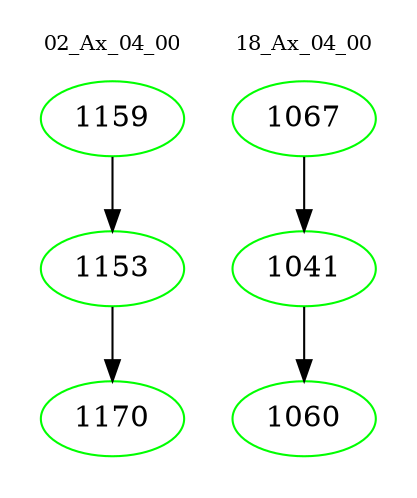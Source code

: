 digraph{
subgraph cluster_0 {
color = white
label = "02_Ax_04_00";
fontsize=10;
T0_1159 [label="1159", color="green"]
T0_1159 -> T0_1153 [color="black"]
T0_1153 [label="1153", color="green"]
T0_1153 -> T0_1170 [color="black"]
T0_1170 [label="1170", color="green"]
}
subgraph cluster_1 {
color = white
label = "18_Ax_04_00";
fontsize=10;
T1_1067 [label="1067", color="green"]
T1_1067 -> T1_1041 [color="black"]
T1_1041 [label="1041", color="green"]
T1_1041 -> T1_1060 [color="black"]
T1_1060 [label="1060", color="green"]
}
}

